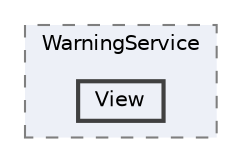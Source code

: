 digraph "Assets/_Project/Scripts/WarningService/View"
{
 // LATEX_PDF_SIZE
  bgcolor="transparent";
  edge [fontname=Helvetica,fontsize=10,labelfontname=Helvetica,labelfontsize=10];
  node [fontname=Helvetica,fontsize=10,shape=box,height=0.2,width=0.4];
  compound=true
  subgraph clusterdir_506464f11cfd588dce151314a32521bf {
    graph [ bgcolor="#edf0f7", pencolor="grey50", label="WarningService", fontname=Helvetica,fontsize=10 style="filled,dashed", URL="dir_506464f11cfd588dce151314a32521bf.html",tooltip=""]
  dir_ce571075da2234255422ccef4572540f [label="View", fillcolor="#edf0f7", color="grey25", style="filled,bold", URL="dir_ce571075da2234255422ccef4572540f.html",tooltip=""];
  }
}
